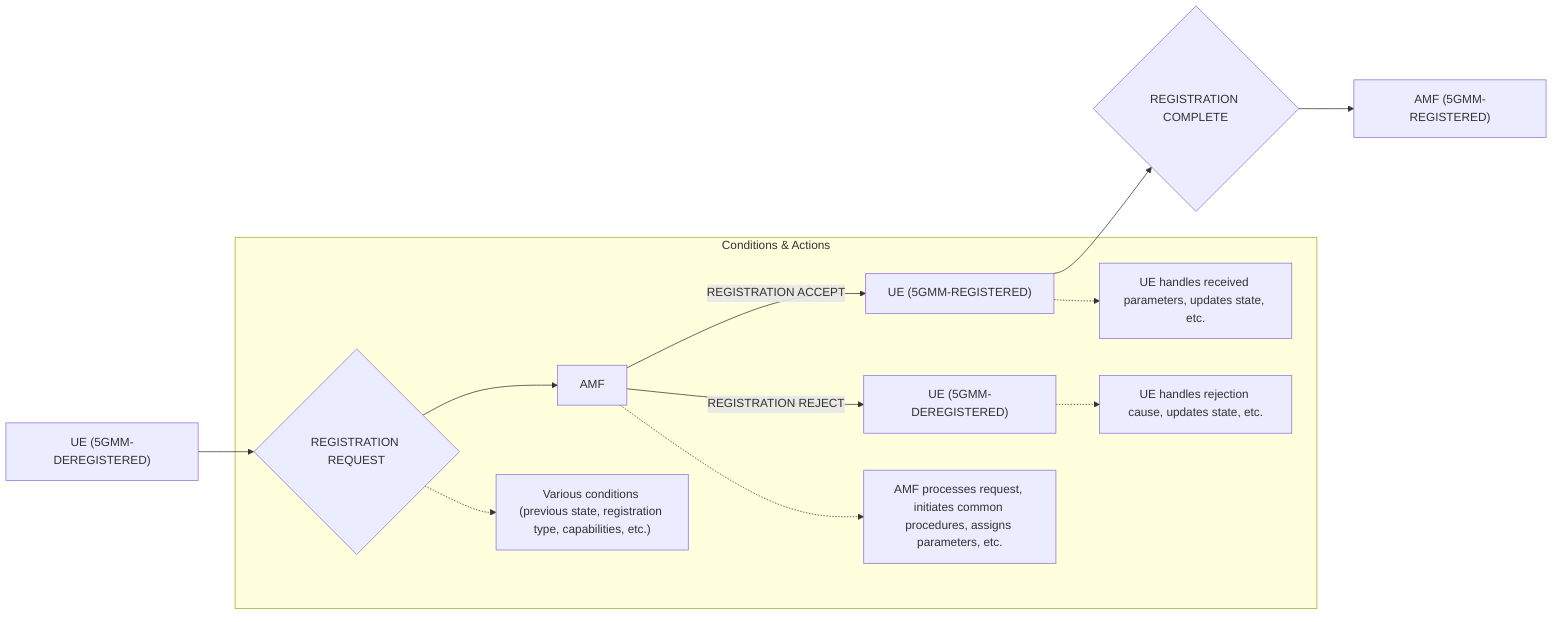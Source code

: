 graph LR
    A["UE (5GMM-DEREGISTERED)"] --> B{"REGISTRATION REQUEST"}
    B --> C["AMF"]
    C --"REGISTRATION ACCEPT"--> D["UE (5GMM-REGISTERED)"]
    C --"REGISTRATION REJECT"--> E["UE (5GMM-DEREGISTERED)"]
    D --> F{"REGISTRATION COMPLETE"}
    F --> G["AMF (5GMM-REGISTERED)"]

    subgraph "Conditions & Actions"
        B -.-> H["Various conditions (previous state, registration type, capabilities, etc.)"]
        C -.-> I["AMF processes request, initiates common procedures, assigns parameters, etc."]
        D -.-> J["UE handles received parameters, updates state, etc."]
        E -.-> K["UE handles rejection cause, updates state, etc."]
    end
